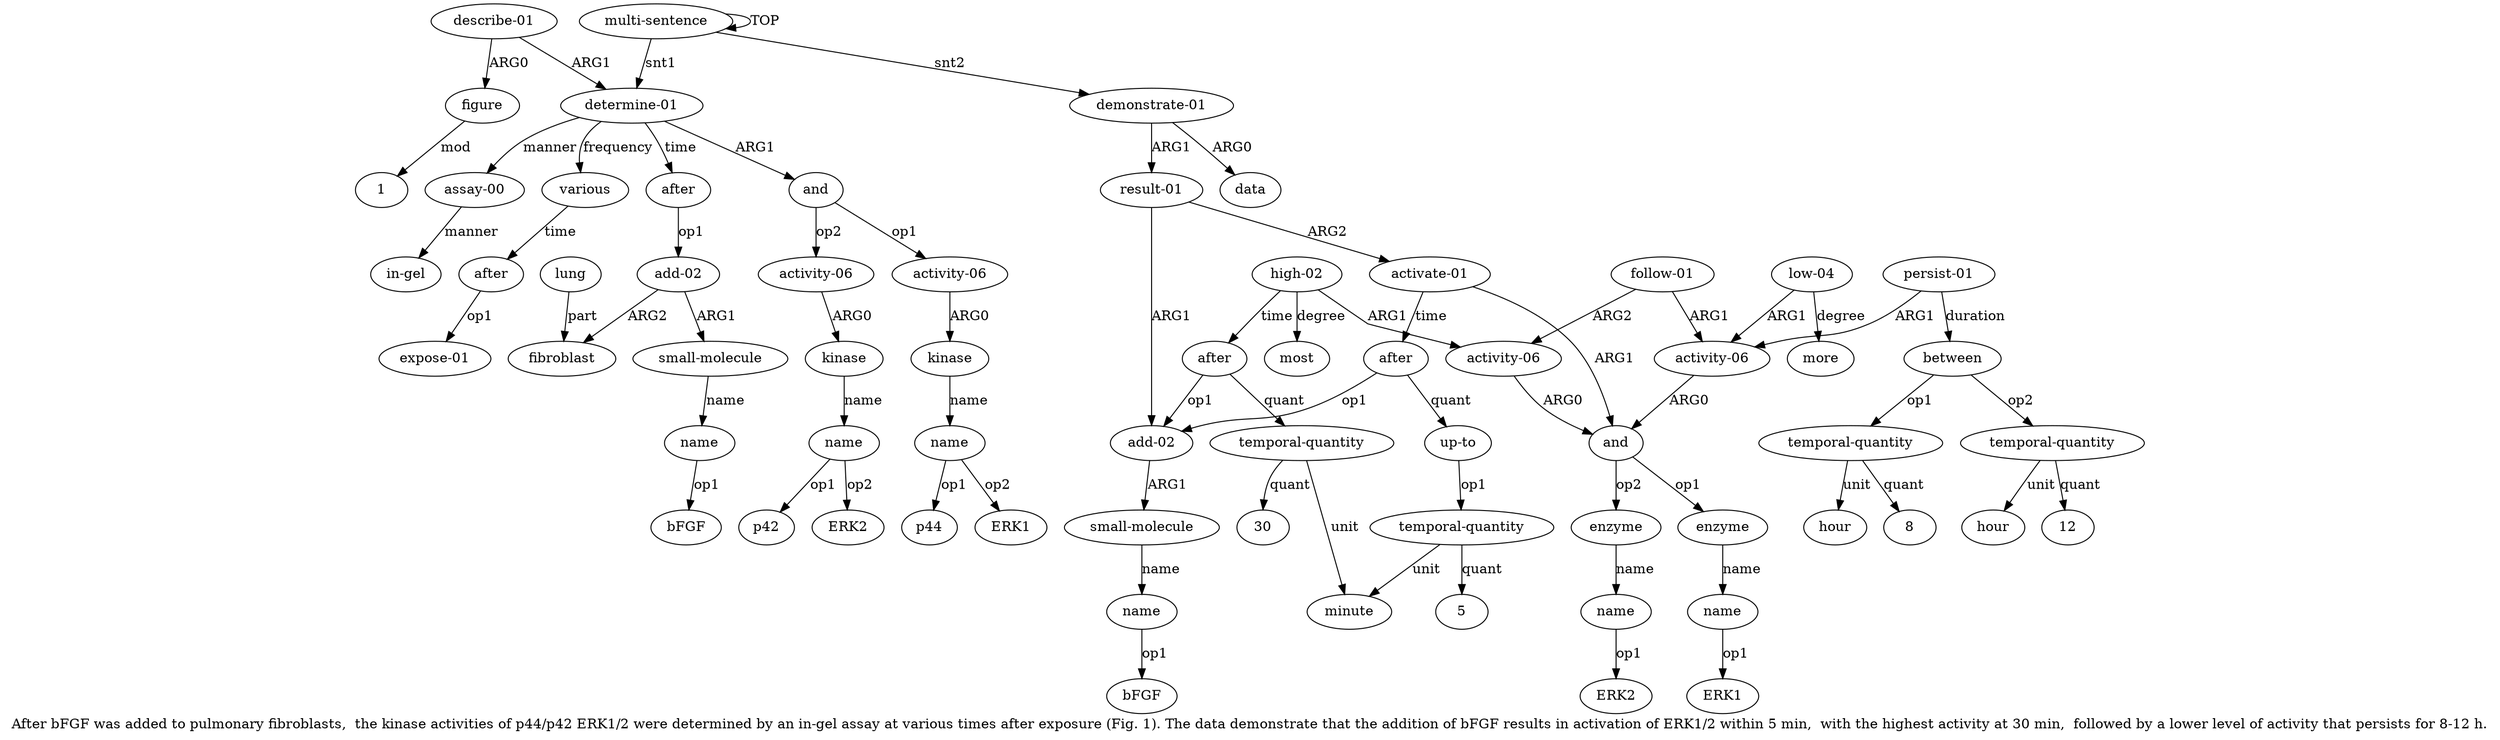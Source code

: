 digraph  {
	graph [label="After bFGF was added to pulmonary fibroblasts,  the kinase activities of p44/p42 ERK1/2 were determined by an in-gel assay at various \
times after exposure (Fig. 1). The data demonstrate that the addition of bFGF results in activation of ERK1/2 within 5 min,  with \
the highest activity at 30 min,  followed by a lower level of activity that persists for 8-12 h."];
	node [label="\N"];
	a20	 [color=black,
		gold_ind=20,
		gold_label=after,
		label=after,
		test_ind=20,
		test_label=after];
	a21	 [color=black,
		gold_ind=21,
		gold_label="expose-01",
		label="expose-01",
		test_ind=21,
		test_label="expose-01"];
	a20 -> a21 [key=0,
	color=black,
	gold_label=op1,
	label=op1,
	test_label=op1];
a22 [color=black,
	gold_ind=22,
	gold_label="demonstrate-01",
	label="demonstrate-01",
	test_ind=22,
	test_label="demonstrate-01"];
a23 [color=black,
	gold_ind=23,
	gold_label=data,
	label=data,
	test_ind=23,
	test_label=data];
a22 -> a23 [key=0,
color=black,
gold_label=ARG0,
label=ARG0,
test_label=ARG0];
a24 [color=black,
gold_ind=24,
gold_label="result-01",
label="result-01",
test_ind=24,
test_label="result-01"];
a22 -> a24 [key=0,
color=black,
gold_label=ARG1,
label=ARG1,
test_label=ARG1];
a25 [color=black,
gold_ind=25,
gold_label="add-02",
label="add-02",
test_ind=25,
test_label="add-02"];
a24 -> a25 [key=0,
color=black,
gold_label=ARG1,
label=ARG1,
test_label=ARG1];
a28 [color=black,
gold_ind=28,
gold_label="activate-01",
label="activate-01",
test_ind=28,
test_label="activate-01"];
a24 -> a28 [key=0,
color=black,
gold_label=ARG2,
label=ARG2,
test_label=ARG2];
a26 [color=black,
gold_ind=26,
gold_label="small-molecule",
label="small-molecule",
test_ind=26,
test_label="small-molecule"];
a25 -> a26 [key=0,
color=black,
gold_label=ARG1,
label=ARG1,
test_label=ARG1];
a27 [color=black,
gold_ind=27,
gold_label=name,
label=name,
test_ind=27,
test_label=name];
a26 -> a27 [key=0,
color=black,
gold_label=name,
label=name,
test_label=name];
"a27 bFGF" [color=black,
gold_ind=-1,
gold_label=bFGF,
label=bFGF,
test_ind=-1,
test_label=bFGF];
a27 -> "a27 bFGF" [key=0,
color=black,
gold_label=op1,
label=op1,
test_label=op1];
a29 [color=black,
gold_ind=29,
gold_label=and,
label=and,
test_ind=29,
test_label=and];
a28 -> a29 [key=0,
color=black,
gold_label=ARG1,
label=ARG1,
test_label=ARG1];
a49 [color=black,
gold_ind=49,
gold_label=after,
label=after,
test_ind=49,
test_label=after];
a28 -> a49 [key=0,
color=black,
gold_label=time,
label=time,
test_label=time];
a30 [color=black,
gold_ind=30,
gold_label=enzyme,
label=enzyme,
test_ind=30,
test_label=enzyme];
a29 -> a30 [key=0,
color=black,
gold_label=op1,
label=op1,
test_label=op1];
a32 [color=black,
gold_ind=32,
gold_label=enzyme,
label=enzyme,
test_ind=32,
test_label=enzyme];
a29 -> a32 [key=0,
color=black,
gold_label=op2,
label=op2,
test_label=op2];
a31 [color=black,
gold_ind=31,
gold_label=name,
label=name,
test_ind=31,
test_label=name];
"a31 ERK1" [color=black,
gold_ind=-1,
gold_label=ERK1,
label=ERK1,
test_ind=-1,
test_label=ERK1];
a31 -> "a31 ERK1" [key=0,
color=black,
gold_label=op1,
label=op1,
test_label=op1];
"a5 ERK1" [color=black,
gold_ind=-1,
gold_label=ERK1,
label=ERK1,
test_ind=-1,
test_label=ERK1];
a30 -> a31 [key=0,
color=black,
gold_label=name,
label=name,
test_label=name];
"a48 30" [color=black,
gold_ind=-1,
gold_label=30,
label=30,
test_ind=-1,
test_label=30];
a37 [color=black,
gold_ind=37,
gold_label="low-04",
label="low-04",
test_ind=37,
test_label="low-04"];
a36 [color=black,
gold_ind=36,
gold_label="activity-06",
label="activity-06",
test_ind=36,
test_label="activity-06"];
a37 -> a36 [key=0,
color=black,
gold_label=ARG1,
label=ARG1,
test_label=ARG1];
a38 [color=black,
gold_ind=38,
gold_label=more,
label=more,
test_ind=38,
test_label=more];
a37 -> a38 [key=0,
color=black,
gold_label=degree,
label=degree,
test_label=degree];
"a51 5" [color=black,
gold_ind=-1,
gold_label=5,
label=5,
test_ind=-1,
test_label=5];
a36 -> a29 [key=0,
color=black,
gold_label=ARG0,
label=ARG0,
test_label=ARG0];
a33 [color=black,
gold_ind=33,
gold_label=name,
label=name,
test_ind=33,
test_label=name];
"a33 ERK2" [color=black,
gold_ind=-1,
gold_label=ERK2,
label=ERK2,
test_ind=-1,
test_label=ERK2];
a33 -> "a33 ERK2" [key=0,
color=black,
gold_label=op1,
label=op1,
test_label=op1];
"a14 bFGF" [color=black,
gold_ind=-1,
gold_label=bFGF,
label=bFGF,
test_ind=-1,
test_label=bFGF];
a35 [color=black,
gold_ind=35,
gold_label="follow-01",
label="follow-01",
test_ind=35,
test_label="follow-01"];
a35 -> a36 [key=0,
color=black,
gold_label=ARG1,
label=ARG1,
test_label=ARG1];
a34 [color=black,
gold_ind=34,
gold_label="activity-06",
label="activity-06",
test_ind=34,
test_label="activity-06"];
a35 -> a34 [key=0,
color=black,
gold_label=ARG2,
label=ARG2,
test_label=ARG2];
a34 -> a29 [key=0,
color=black,
gold_label=ARG0,
label=ARG0,
test_label=ARG0];
a51 [color=black,
gold_ind=51,
gold_label="temporal-quantity",
label="temporal-quantity",
test_ind=51,
test_label="temporal-quantity"];
a51 -> "a51 5" [key=0,
color=black,
gold_label=quant,
label=quant,
test_label=quant];
a52 [color=black,
gold_ind=52,
gold_label=minute,
label=minute,
test_ind=52,
test_label=minute];
a51 -> a52 [key=0,
color=black,
gold_label=unit,
label=unit,
test_label=unit];
a50 [color=black,
gold_ind=50,
gold_label="up-to",
label="up-to",
test_ind=50,
test_label="up-to"];
a50 -> a51 [key=0,
color=black,
gold_label=op1,
label=op1,
test_label=op1];
"a8 ERK2" [color=black,
gold_ind=-1,
gold_label=ERK2,
label=ERK2,
test_ind=-1,
test_label=ERK2];
a32 -> a33 [key=0,
color=black,
gold_label=name,
label=name,
test_label=name];
a15 [color=black,
gold_ind=15,
gold_label=fibroblast,
label=fibroblast,
test_ind=15,
test_label=fibroblast];
a14 [color=black,
gold_ind=14,
gold_label=name,
label=name,
test_ind=14,
test_label=name];
a14 -> "a14 bFGF" [key=0,
color=black,
gold_label=op1,
label=op1,
test_label=op1];
a17 [color=black,
gold_ind=17,
gold_label="describe-01",
label="describe-01",
test_ind=17,
test_label="describe-01"];
a18 [color=black,
gold_ind=18,
gold_label=figure,
label=figure,
test_ind=18,
test_label=figure];
a17 -> a18 [key=0,
color=black,
gold_label=ARG0,
label=ARG0,
test_label=ARG0];
a1 [color=black,
gold_ind=1,
gold_label="determine-01",
label="determine-01",
test_ind=1,
test_label="determine-01"];
a17 -> a1 [key=0,
color=black,
gold_label=ARG1,
label=ARG1,
test_label=ARG1];
a16 [color=black,
gold_ind=16,
gold_label=lung,
label=lung,
test_ind=16,
test_label=lung];
a16 -> a15 [key=0,
color=black,
gold_label=part,
label=part,
test_label=part];
a11 [color=black,
gold_ind=11,
gold_label=after,
label=after,
test_ind=11,
test_label=after];
a12 [color=black,
gold_ind=12,
gold_label="add-02",
label="add-02",
test_ind=12,
test_label="add-02"];
a11 -> a12 [key=0,
color=black,
gold_label=op1,
label=op1,
test_label=op1];
a10 [color=black,
gold_ind=10,
gold_label="in-gel",
label="in-gel",
test_ind=10,
test_label="in-gel"];
a13 [color=black,
gold_ind=13,
gold_label="small-molecule",
label="small-molecule",
test_ind=13,
test_label="small-molecule"];
a13 -> a14 [key=0,
color=black,
gold_label=name,
label=name,
test_label=name];
a12 -> a15 [key=0,
color=black,
gold_label=ARG2,
label=ARG2,
test_label=ARG2];
a12 -> a13 [key=0,
color=black,
gold_label=ARG1,
label=ARG1,
test_label=ARG1];
"a41 8" [color=black,
gold_ind=-1,
gold_label=8,
label=8,
test_ind=-1,
test_label=8];
a39 [color=black,
gold_ind=39,
gold_label="persist-01",
label="persist-01",
test_ind=39,
test_label="persist-01"];
a39 -> a36 [key=0,
color=black,
gold_label=ARG1,
label=ARG1,
test_label=ARG1];
a40 [color=black,
gold_ind=40,
gold_label=between,
label=between,
test_ind=40,
test_label=between];
a39 -> a40 [key=0,
color=black,
gold_label=duration,
label=duration,
test_label=duration];
a19 [color=black,
gold_ind=19,
gold_label=various,
label=various,
test_ind=19,
test_label=various];
a19 -> a20 [key=0,
color=black,
gold_label=time,
label=time,
test_label=time];
"a18 1" [color=black,
gold_ind=-1,
gold_label=1,
label=1,
test_ind=-1,
test_label=1];
a18 -> "a18 1" [key=0,
color=black,
gold_label=mod,
label=mod,
test_label=mod];
a1 -> a11 [key=0,
color=black,
gold_label=time,
label=time,
test_label=time];
a1 -> a19 [key=0,
color=black,
gold_label=frequency,
label=frequency,
test_label=frequency];
a2 [color=black,
gold_ind=2,
gold_label=and,
label=and,
test_ind=2,
test_label=and];
a1 -> a2 [key=0,
color=black,
gold_label=ARG1,
label=ARG1,
test_label=ARG1];
a9 [color=black,
gold_ind=9,
gold_label="assay-00",
label="assay-00",
test_ind=9,
test_label="assay-00"];
a1 -> a9 [key=0,
color=black,
gold_label=manner,
label=manner,
test_label=manner];
a0 [color=black,
gold_ind=0,
gold_label="multi-sentence",
label="multi-sentence",
test_ind=0,
test_label="multi-sentence"];
a0 -> a22 [key=0,
color=black,
gold_label=snt2,
label=snt2,
test_label=snt2];
a0 -> a1 [key=0,
color=black,
gold_label=snt1,
label=snt1,
test_label=snt1];
a0 -> a0 [key=0,
color=black,
gold_label=TOP,
label=TOP,
test_label=TOP];
a3 [color=black,
gold_ind=3,
gold_label="activity-06",
label="activity-06",
test_ind=3,
test_label="activity-06"];
a4 [color=black,
gold_ind=4,
gold_label=kinase,
label=kinase,
test_ind=4,
test_label=kinase];
a3 -> a4 [key=0,
color=black,
gold_label=ARG0,
label=ARG0,
test_label=ARG0];
a2 -> a3 [key=0,
color=black,
gold_label=op1,
label=op1,
test_label=op1];
a6 [color=black,
gold_ind=6,
gold_label="activity-06",
label="activity-06",
test_ind=6,
test_label="activity-06"];
a2 -> a6 [key=0,
color=black,
gold_label=op2,
label=op2,
test_label=op2];
a5 [color=black,
gold_ind=5,
gold_label=name,
label=name,
test_ind=5,
test_label=name];
a5 -> "a5 ERK1" [key=0,
color=black,
gold_label=op2,
label=op2,
test_label=op2];
"a5 p44" [color=black,
gold_ind=-1,
gold_label=p44,
label=p44,
test_ind=-1,
test_label=p44];
a5 -> "a5 p44" [key=0,
color=black,
gold_label=op1,
label=op1,
test_label=op1];
a4 -> a5 [key=0,
color=black,
gold_label=name,
label=name,
test_label=name];
a7 [color=black,
gold_ind=7,
gold_label=kinase,
label=kinase,
test_ind=7,
test_label=kinase];
a8 [color=black,
gold_ind=8,
gold_label=name,
label=name,
test_ind=8,
test_label=name];
a7 -> a8 [key=0,
color=black,
gold_label=name,
label=name,
test_label=name];
a6 -> a7 [key=0,
color=black,
gold_label=ARG0,
label=ARG0,
test_label=ARG0];
a9 -> a10 [key=0,
color=black,
gold_label=manner,
label=manner,
test_label=manner];
a8 -> "a8 ERK2" [key=0,
color=black,
gold_label=op2,
label=op2,
test_label=op2];
"a8 p42" [color=black,
gold_ind=-1,
gold_label=p42,
label=p42,
test_ind=-1,
test_label=p42];
a8 -> "a8 p42" [key=0,
color=black,
gold_label=op1,
label=op1,
test_label=op1];
"a43 12" [color=black,
gold_ind=-1,
gold_label=12,
label=12,
test_ind=-1,
test_label=12];
a46 [color=black,
gold_ind=46,
gold_label=most,
label=most,
test_ind=46,
test_label=most];
a47 [color=black,
gold_ind=47,
gold_label=after,
label=after,
test_ind=47,
test_label=after];
a47 -> a25 [key=0,
color=black,
gold_label=op1,
label=op1,
test_label=op1];
a48 [color=black,
gold_ind=48,
gold_label="temporal-quantity",
label="temporal-quantity",
test_ind=48,
test_label="temporal-quantity"];
a47 -> a48 [key=0,
color=black,
gold_label=quant,
label=quant,
test_label=quant];
a44 [color=black,
gold_ind=44,
gold_label=hour,
label=hour,
test_ind=44,
test_label=hour];
a45 [color=black,
gold_ind=45,
gold_label="high-02",
label="high-02",
test_ind=45,
test_label="high-02"];
a45 -> a34 [key=0,
color=black,
gold_label=ARG1,
label=ARG1,
test_label=ARG1];
a45 -> a46 [key=0,
color=black,
gold_label=degree,
label=degree,
test_label=degree];
a45 -> a47 [key=0,
color=black,
gold_label=time,
label=time,
test_label=time];
a42 [color=black,
gold_ind=42,
gold_label=hour,
label=hour,
test_ind=42,
test_label=hour];
a43 [color=black,
gold_ind=43,
gold_label="temporal-quantity",
label="temporal-quantity",
test_ind=43,
test_label="temporal-quantity"];
a43 -> "a43 12" [key=0,
color=black,
gold_label=quant,
label=quant,
test_label=quant];
a43 -> a44 [key=0,
color=black,
gold_label=unit,
label=unit,
test_label=unit];
a40 -> a43 [key=0,
color=black,
gold_label=op2,
label=op2,
test_label=op2];
a41 [color=black,
gold_ind=41,
gold_label="temporal-quantity",
label="temporal-quantity",
test_ind=41,
test_label="temporal-quantity"];
a40 -> a41 [key=0,
color=black,
gold_label=op1,
label=op1,
test_label=op1];
a41 -> "a41 8" [key=0,
color=black,
gold_label=quant,
label=quant,
test_label=quant];
a41 -> a42 [key=0,
color=black,
gold_label=unit,
label=unit,
test_label=unit];
a48 -> "a48 30" [key=0,
color=black,
gold_label=quant,
label=quant,
test_label=quant];
a48 -> a52 [key=0,
color=black,
gold_label=unit,
label=unit,
test_label=unit];
a49 -> a25 [key=0,
color=black,
gold_label=op1,
label=op1,
test_label=op1];
a49 -> a50 [key=0,
color=black,
gold_label=quant,
label=quant,
test_label=quant];
}
